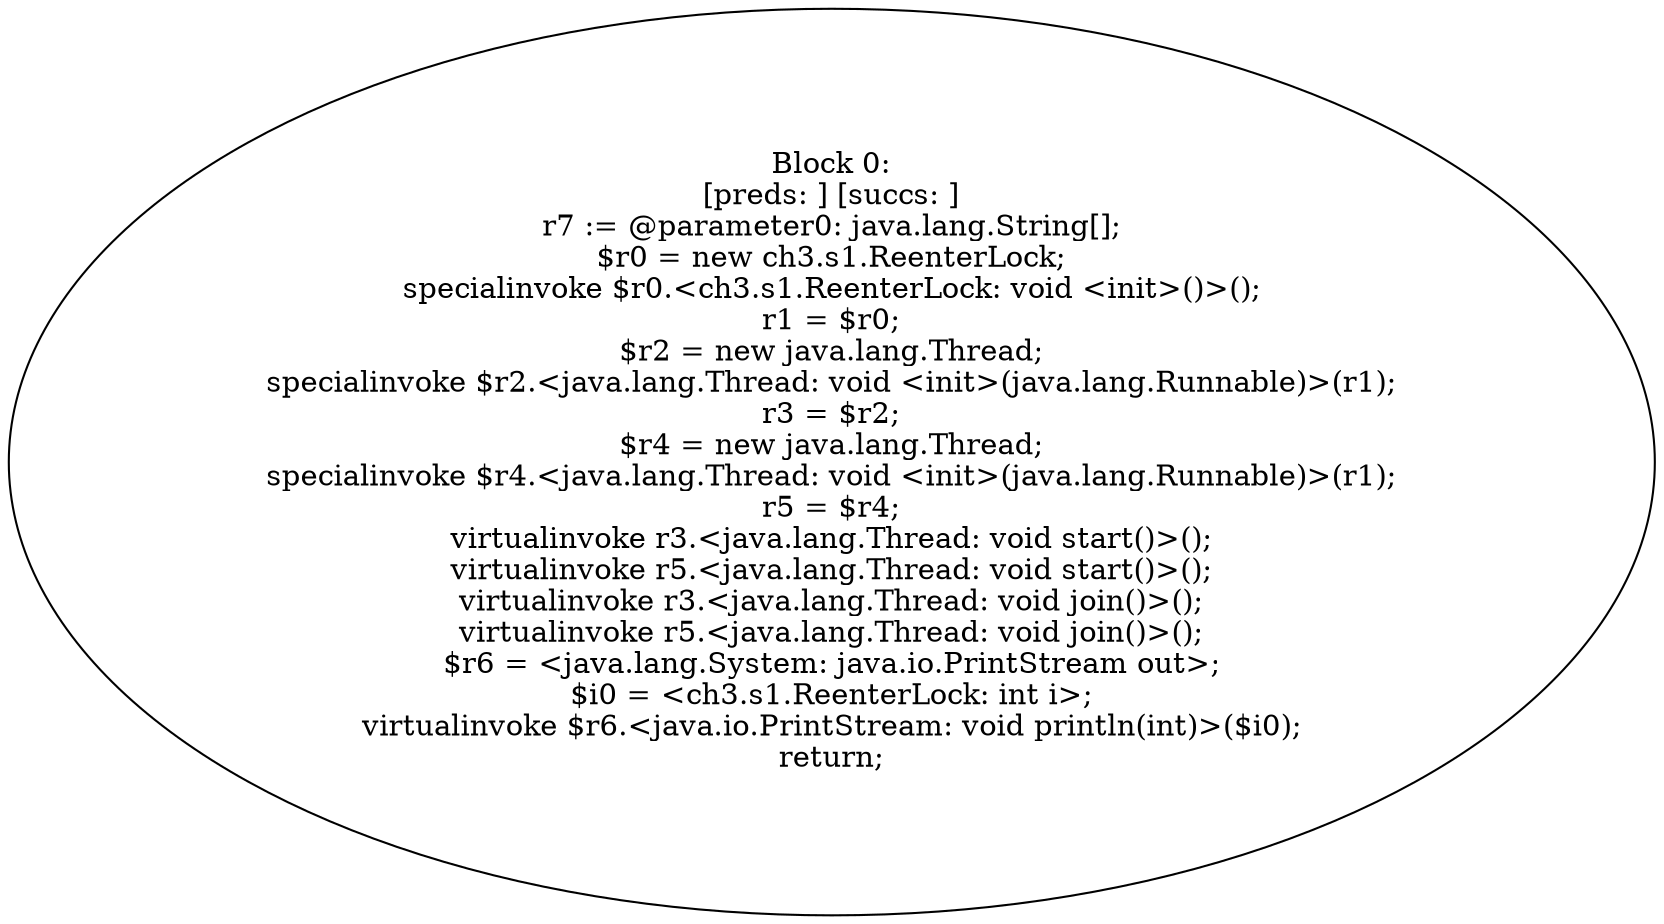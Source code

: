 digraph "unitGraph" {
    "Block 0:
[preds: ] [succs: ]
r7 := @parameter0: java.lang.String[];
$r0 = new ch3.s1.ReenterLock;
specialinvoke $r0.<ch3.s1.ReenterLock: void <init>()>();
r1 = $r0;
$r2 = new java.lang.Thread;
specialinvoke $r2.<java.lang.Thread: void <init>(java.lang.Runnable)>(r1);
r3 = $r2;
$r4 = new java.lang.Thread;
specialinvoke $r4.<java.lang.Thread: void <init>(java.lang.Runnable)>(r1);
r5 = $r4;
virtualinvoke r3.<java.lang.Thread: void start()>();
virtualinvoke r5.<java.lang.Thread: void start()>();
virtualinvoke r3.<java.lang.Thread: void join()>();
virtualinvoke r5.<java.lang.Thread: void join()>();
$r6 = <java.lang.System: java.io.PrintStream out>;
$i0 = <ch3.s1.ReenterLock: int i>;
virtualinvoke $r6.<java.io.PrintStream: void println(int)>($i0);
return;
"
}
